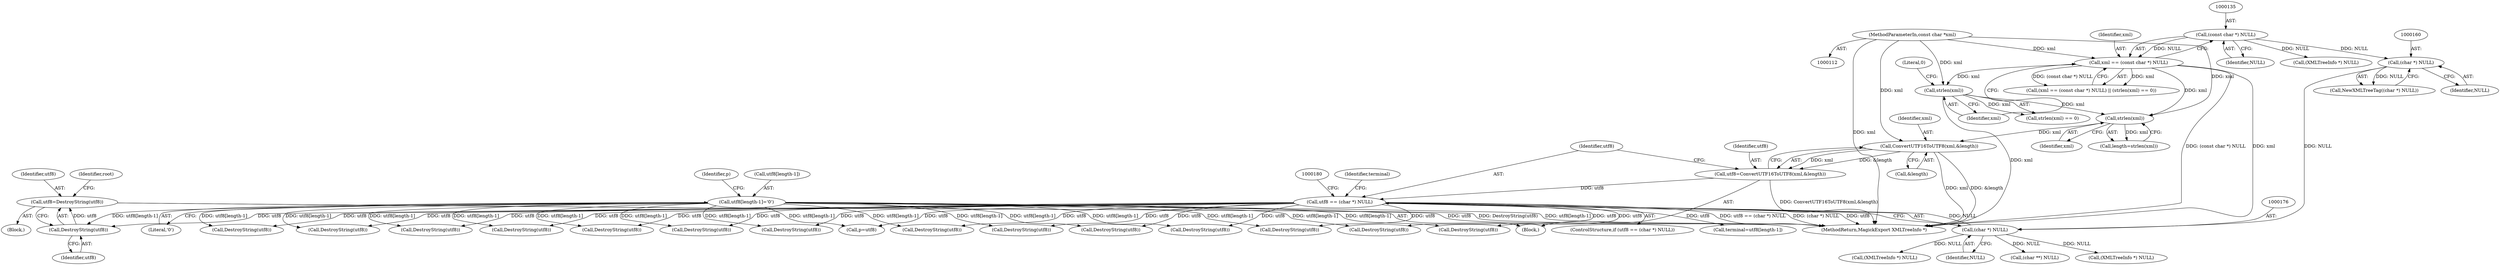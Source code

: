 digraph "0_ImageMagick_fc6080f1321fd21e86ef916195cc110b05d9effb_0@pointer" {
"1001006" [label="(Call,utf8=DestroyString(utf8))"];
"1001008" [label="(Call,DestroyString(utf8))"];
"1000198" [label="(Call,utf8[length-1]='\0')"];
"1000173" [label="(Call,utf8 == (char *) NULL)"];
"1000166" [label="(Call,utf8=ConvertUTF16ToUTF8(xml,&length))"];
"1000168" [label="(Call,ConvertUTF16ToUTF8(xml,&length))"];
"1000164" [label="(Call,strlen(xml))"];
"1000138" [label="(Call,strlen(xml))"];
"1000132" [label="(Call,xml == (const char *) NULL)"];
"1000113" [label="(MethodParameterIn,const char *xml)"];
"1000134" [label="(Call,(const char *) NULL)"];
"1000175" [label="(Call,(char *) NULL)"];
"1000159" [label="(Call,(char *) NULL)"];
"1001380" [label="(Call,DestroyString(utf8))"];
"1000922" [label="(Call,DestroyString(utf8))"];
"1001013" [label="(Identifier,root)"];
"1001009" [label="(Identifier,utf8)"];
"1000188" [label="(Call,(XMLTreeInfo *) NULL)"];
"1000170" [label="(Call,&length)"];
"1000239" [label="(Call,(XMLTreeInfo *) NULL)"];
"1000244" [label="(Call,(char **) NULL)"];
"1000136" [label="(Identifier,NULL)"];
"1000192" [label="(Identifier,terminal)"];
"1000151" [label="(Call,(XMLTreeInfo *) NULL)"];
"1000174" [label="(Identifier,utf8)"];
"1000158" [label="(Call,NewXMLTreeTag((char *) NULL))"];
"1001271" [label="(Call,DestroyString(utf8))"];
"1000205" [label="(Call,p=utf8)"];
"1001068" [label="(Call,DestroyString(utf8))"];
"1000159" [label="(Call,(char *) NULL)"];
"1000199" [label="(Call,utf8[length-1])"];
"1000138" [label="(Call,strlen(xml))"];
"1000895" [label="(Call,DestroyString(utf8))"];
"1000113" [label="(MethodParameterIn,const char *xml)"];
"1001302" [label="(Call,DestroyString(utf8))"];
"1000315" [label="(Call,DestroyString(utf8))"];
"1000169" [label="(Identifier,xml)"];
"1000206" [label="(Identifier,p)"];
"1000115" [label="(Block,)"];
"1000137" [label="(Call,strlen(xml) == 0)"];
"1001437" [label="(MethodReturn,MagickExport XMLTreeInfo *)"];
"1000166" [label="(Call,utf8=ConvertUTF16ToUTF8(xml,&length))"];
"1000162" [label="(Call,length=strlen(xml))"];
"1000134" [label="(Call,(const char *) NULL)"];
"1000754" [label="(Call,DestroyString(utf8))"];
"1000140" [label="(Literal,0)"];
"1000133" [label="(Identifier,xml)"];
"1000204" [label="(Literal,'\0')"];
"1000172" [label="(ControlStructure,if (utf8 == (char *) NULL))"];
"1000236" [label="(Call,DestroyString(utf8))"];
"1000165" [label="(Identifier,xml)"];
"1001006" [label="(Call,utf8=DestroyString(utf8))"];
"1000997" [label="(Block,)"];
"1000164" [label="(Call,strlen(xml))"];
"1000460" [label="(Call,DestroyString(utf8))"];
"1001204" [label="(Call,DestroyString(utf8))"];
"1000173" [label="(Call,utf8 == (char *) NULL)"];
"1000161" [label="(Identifier,NULL)"];
"1000139" [label="(Identifier,xml)"];
"1000131" [label="(Call,(xml == (const char *) NULL) || (strlen(xml) == 0))"];
"1000593" [label="(Call,DestroyString(utf8))"];
"1001163" [label="(Call,DestroyString(utf8))"];
"1000198" [label="(Call,utf8[length-1]='\0')"];
"1000167" [label="(Identifier,utf8)"];
"1000851" [label="(Call,DestroyString(utf8))"];
"1000191" [label="(Call,terminal=utf8[length-1])"];
"1000177" [label="(Identifier,NULL)"];
"1000132" [label="(Call,xml == (const char *) NULL)"];
"1001008" [label="(Call,DestroyString(utf8))"];
"1000175" [label="(Call,(char *) NULL)"];
"1001007" [label="(Identifier,utf8)"];
"1000168" [label="(Call,ConvertUTF16ToUTF8(xml,&length))"];
"1001006" -> "1000997"  [label="AST: "];
"1001006" -> "1001008"  [label="CFG: "];
"1001007" -> "1001006"  [label="AST: "];
"1001008" -> "1001006"  [label="AST: "];
"1001013" -> "1001006"  [label="CFG: "];
"1001006" -> "1001437"  [label="DDG: DestroyString(utf8)"];
"1001006" -> "1001437"  [label="DDG: utf8"];
"1001008" -> "1001006"  [label="DDG: utf8"];
"1001008" -> "1001009"  [label="CFG: "];
"1001009" -> "1001008"  [label="AST: "];
"1000198" -> "1001008"  [label="DDG: utf8[length-1]"];
"1000173" -> "1001008"  [label="DDG: utf8"];
"1000198" -> "1000115"  [label="AST: "];
"1000198" -> "1000204"  [label="CFG: "];
"1000199" -> "1000198"  [label="AST: "];
"1000204" -> "1000198"  [label="AST: "];
"1000206" -> "1000198"  [label="CFG: "];
"1000198" -> "1001437"  [label="DDG: utf8[length-1]"];
"1000198" -> "1000205"  [label="DDG: utf8[length-1]"];
"1000198" -> "1000236"  [label="DDG: utf8[length-1]"];
"1000198" -> "1000315"  [label="DDG: utf8[length-1]"];
"1000198" -> "1000460"  [label="DDG: utf8[length-1]"];
"1000198" -> "1000593"  [label="DDG: utf8[length-1]"];
"1000198" -> "1000754"  [label="DDG: utf8[length-1]"];
"1000198" -> "1000851"  [label="DDG: utf8[length-1]"];
"1000198" -> "1000895"  [label="DDG: utf8[length-1]"];
"1000198" -> "1000922"  [label="DDG: utf8[length-1]"];
"1000198" -> "1001068"  [label="DDG: utf8[length-1]"];
"1000198" -> "1001163"  [label="DDG: utf8[length-1]"];
"1000198" -> "1001204"  [label="DDG: utf8[length-1]"];
"1000198" -> "1001271"  [label="DDG: utf8[length-1]"];
"1000198" -> "1001302"  [label="DDG: utf8[length-1]"];
"1000198" -> "1001380"  [label="DDG: utf8[length-1]"];
"1000173" -> "1000172"  [label="AST: "];
"1000173" -> "1000175"  [label="CFG: "];
"1000174" -> "1000173"  [label="AST: "];
"1000175" -> "1000173"  [label="AST: "];
"1000180" -> "1000173"  [label="CFG: "];
"1000192" -> "1000173"  [label="CFG: "];
"1000173" -> "1001437"  [label="DDG: utf8 == (char *) NULL"];
"1000173" -> "1001437"  [label="DDG: (char *) NULL"];
"1000173" -> "1001437"  [label="DDG: utf8"];
"1000166" -> "1000173"  [label="DDG: utf8"];
"1000175" -> "1000173"  [label="DDG: NULL"];
"1000173" -> "1000191"  [label="DDG: utf8"];
"1000173" -> "1000205"  [label="DDG: utf8"];
"1000173" -> "1000236"  [label="DDG: utf8"];
"1000173" -> "1000315"  [label="DDG: utf8"];
"1000173" -> "1000460"  [label="DDG: utf8"];
"1000173" -> "1000593"  [label="DDG: utf8"];
"1000173" -> "1000754"  [label="DDG: utf8"];
"1000173" -> "1000851"  [label="DDG: utf8"];
"1000173" -> "1000895"  [label="DDG: utf8"];
"1000173" -> "1000922"  [label="DDG: utf8"];
"1000173" -> "1001068"  [label="DDG: utf8"];
"1000173" -> "1001163"  [label="DDG: utf8"];
"1000173" -> "1001204"  [label="DDG: utf8"];
"1000173" -> "1001271"  [label="DDG: utf8"];
"1000173" -> "1001302"  [label="DDG: utf8"];
"1000173" -> "1001380"  [label="DDG: utf8"];
"1000166" -> "1000115"  [label="AST: "];
"1000166" -> "1000168"  [label="CFG: "];
"1000167" -> "1000166"  [label="AST: "];
"1000168" -> "1000166"  [label="AST: "];
"1000174" -> "1000166"  [label="CFG: "];
"1000166" -> "1001437"  [label="DDG: ConvertUTF16ToUTF8(xml,&length)"];
"1000168" -> "1000166"  [label="DDG: xml"];
"1000168" -> "1000166"  [label="DDG: &length"];
"1000168" -> "1000170"  [label="CFG: "];
"1000169" -> "1000168"  [label="AST: "];
"1000170" -> "1000168"  [label="AST: "];
"1000168" -> "1001437"  [label="DDG: xml"];
"1000168" -> "1001437"  [label="DDG: &length"];
"1000164" -> "1000168"  [label="DDG: xml"];
"1000113" -> "1000168"  [label="DDG: xml"];
"1000164" -> "1000162"  [label="AST: "];
"1000164" -> "1000165"  [label="CFG: "];
"1000165" -> "1000164"  [label="AST: "];
"1000162" -> "1000164"  [label="CFG: "];
"1000164" -> "1000162"  [label="DDG: xml"];
"1000138" -> "1000164"  [label="DDG: xml"];
"1000132" -> "1000164"  [label="DDG: xml"];
"1000113" -> "1000164"  [label="DDG: xml"];
"1000138" -> "1000137"  [label="AST: "];
"1000138" -> "1000139"  [label="CFG: "];
"1000139" -> "1000138"  [label="AST: "];
"1000140" -> "1000138"  [label="CFG: "];
"1000138" -> "1001437"  [label="DDG: xml"];
"1000138" -> "1000137"  [label="DDG: xml"];
"1000132" -> "1000138"  [label="DDG: xml"];
"1000113" -> "1000138"  [label="DDG: xml"];
"1000132" -> "1000131"  [label="AST: "];
"1000132" -> "1000134"  [label="CFG: "];
"1000133" -> "1000132"  [label="AST: "];
"1000134" -> "1000132"  [label="AST: "];
"1000139" -> "1000132"  [label="CFG: "];
"1000131" -> "1000132"  [label="CFG: "];
"1000132" -> "1001437"  [label="DDG: (const char *) NULL"];
"1000132" -> "1001437"  [label="DDG: xml"];
"1000132" -> "1000131"  [label="DDG: xml"];
"1000132" -> "1000131"  [label="DDG: (const char *) NULL"];
"1000113" -> "1000132"  [label="DDG: xml"];
"1000134" -> "1000132"  [label="DDG: NULL"];
"1000113" -> "1000112"  [label="AST: "];
"1000113" -> "1001437"  [label="DDG: xml"];
"1000134" -> "1000136"  [label="CFG: "];
"1000135" -> "1000134"  [label="AST: "];
"1000136" -> "1000134"  [label="AST: "];
"1000134" -> "1000151"  [label="DDG: NULL"];
"1000134" -> "1000159"  [label="DDG: NULL"];
"1000175" -> "1000177"  [label="CFG: "];
"1000176" -> "1000175"  [label="AST: "];
"1000177" -> "1000175"  [label="AST: "];
"1000159" -> "1000175"  [label="DDG: NULL"];
"1000175" -> "1000188"  [label="DDG: NULL"];
"1000175" -> "1000239"  [label="DDG: NULL"];
"1000175" -> "1000244"  [label="DDG: NULL"];
"1000159" -> "1000158"  [label="AST: "];
"1000159" -> "1000161"  [label="CFG: "];
"1000160" -> "1000159"  [label="AST: "];
"1000161" -> "1000159"  [label="AST: "];
"1000158" -> "1000159"  [label="CFG: "];
"1000159" -> "1000158"  [label="DDG: NULL"];
}
